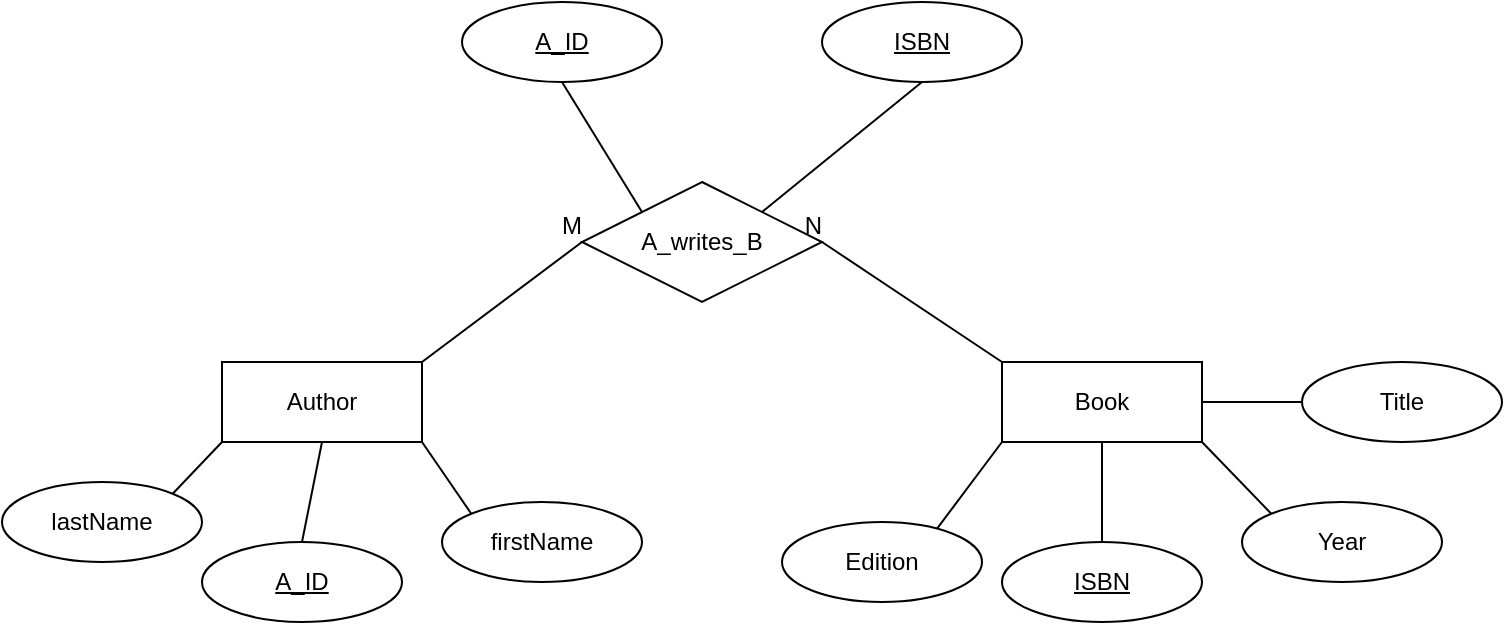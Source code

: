 <mxfile version="13.7.9" type="device"><diagram id="5EjuNU_81dyW2nhaTUcR" name="Page-1"><mxGraphModel dx="780" dy="1213" grid="1" gridSize="10" guides="1" tooltips="1" connect="1" arrows="1" fold="1" page="1" pageScale="1" pageWidth="1600" pageHeight="900" math="0" shadow="0"><root><mxCell id="0"/><mxCell id="1" parent="0"/><mxCell id="aOm7z5Y-04Ah_UuFSWLD-2" value="Book" style="whiteSpace=wrap;html=1;align=center;" vertex="1" parent="1"><mxGeometry x="520" y="400" width="100" height="40" as="geometry"/></mxCell><mxCell id="aOm7z5Y-04Ah_UuFSWLD-3" value="Author" style="whiteSpace=wrap;html=1;align=center;" vertex="1" parent="1"><mxGeometry x="130" y="400" width="100" height="40" as="geometry"/></mxCell><mxCell id="aOm7z5Y-04Ah_UuFSWLD-4" value="A_ID" style="ellipse;whiteSpace=wrap;html=1;align=center;fontStyle=4;" vertex="1" parent="1"><mxGeometry x="250" y="220" width="100" height="40" as="geometry"/></mxCell><mxCell id="aOm7z5Y-04Ah_UuFSWLD-5" value="A_ID" style="ellipse;whiteSpace=wrap;html=1;align=center;fontStyle=4;" vertex="1" parent="1"><mxGeometry x="120" y="490" width="100" height="40" as="geometry"/></mxCell><mxCell id="aOm7z5Y-04Ah_UuFSWLD-6" value="ISBN" style="ellipse;whiteSpace=wrap;html=1;align=center;fontStyle=4;" vertex="1" parent="1"><mxGeometry x="520" y="490" width="100" height="40" as="geometry"/></mxCell><mxCell id="aOm7z5Y-04Ah_UuFSWLD-7" value="" style="endArrow=none;html=1;rounded=0;entryX=0.5;entryY=1;entryDx=0;entryDy=0;exitX=0.5;exitY=0;exitDx=0;exitDy=0;" edge="1" parent="1" source="aOm7z5Y-04Ah_UuFSWLD-5" target="aOm7z5Y-04Ah_UuFSWLD-3"><mxGeometry relative="1" as="geometry"><mxPoint x="320" y="620" as="sourcePoint"/><mxPoint x="480" y="620" as="targetPoint"/></mxGeometry></mxCell><mxCell id="aOm7z5Y-04Ah_UuFSWLD-8" value="" style="endArrow=none;html=1;rounded=0;exitX=0.5;exitY=1;exitDx=0;exitDy=0;entryX=0.5;entryY=0;entryDx=0;entryDy=0;" edge="1" parent="1" source="aOm7z5Y-04Ah_UuFSWLD-2" target="aOm7z5Y-04Ah_UuFSWLD-6"><mxGeometry relative="1" as="geometry"><mxPoint x="320" y="620" as="sourcePoint"/><mxPoint x="480" y="620" as="targetPoint"/></mxGeometry></mxCell><mxCell id="aOm7z5Y-04Ah_UuFSWLD-9" value="A_writes_B" style="shape=rhombus;perimeter=rhombusPerimeter;whiteSpace=wrap;html=1;align=center;" vertex="1" parent="1"><mxGeometry x="310" y="310" width="120" height="60" as="geometry"/></mxCell><mxCell id="aOm7z5Y-04Ah_UuFSWLD-10" value="ISBN" style="ellipse;whiteSpace=wrap;html=1;align=center;fontStyle=4;" vertex="1" parent="1"><mxGeometry x="430" y="220" width="100" height="40" as="geometry"/></mxCell><mxCell id="aOm7z5Y-04Ah_UuFSWLD-11" value="" style="endArrow=none;html=1;rounded=0;entryX=0.5;entryY=1;entryDx=0;entryDy=0;exitX=0;exitY=0;exitDx=0;exitDy=0;" edge="1" parent="1" source="aOm7z5Y-04Ah_UuFSWLD-9" target="aOm7z5Y-04Ah_UuFSWLD-4"><mxGeometry relative="1" as="geometry"><mxPoint x="320" y="620" as="sourcePoint"/><mxPoint x="480" y="620" as="targetPoint"/></mxGeometry></mxCell><mxCell id="aOm7z5Y-04Ah_UuFSWLD-12" value="" style="endArrow=none;html=1;rounded=0;entryX=0.5;entryY=1;entryDx=0;entryDy=0;exitX=1;exitY=0;exitDx=0;exitDy=0;" edge="1" parent="1" source="aOm7z5Y-04Ah_UuFSWLD-9" target="aOm7z5Y-04Ah_UuFSWLD-10"><mxGeometry relative="1" as="geometry"><mxPoint x="350" y="335" as="sourcePoint"/><mxPoint x="310" y="270" as="targetPoint"/></mxGeometry></mxCell><mxCell id="aOm7z5Y-04Ah_UuFSWLD-13" value="" style="endArrow=none;html=1;rounded=0;exitX=1;exitY=0;exitDx=0;exitDy=0;entryX=0;entryY=0.5;entryDx=0;entryDy=0;" edge="1" parent="1" source="aOm7z5Y-04Ah_UuFSWLD-3" target="aOm7z5Y-04Ah_UuFSWLD-9"><mxGeometry relative="1" as="geometry"><mxPoint x="320" y="620" as="sourcePoint"/><mxPoint x="480" y="620" as="targetPoint"/></mxGeometry></mxCell><mxCell id="aOm7z5Y-04Ah_UuFSWLD-14" value="M" style="resizable=0;html=1;align=right;verticalAlign=bottom;" connectable="0" vertex="1" parent="aOm7z5Y-04Ah_UuFSWLD-13"><mxGeometry x="1" relative="1" as="geometry"/></mxCell><mxCell id="aOm7z5Y-04Ah_UuFSWLD-15" value="" style="endArrow=none;html=1;rounded=0;entryX=1;entryY=0.5;entryDx=0;entryDy=0;exitX=0;exitY=0;exitDx=0;exitDy=0;" edge="1" parent="1" source="aOm7z5Y-04Ah_UuFSWLD-2" target="aOm7z5Y-04Ah_UuFSWLD-9"><mxGeometry relative="1" as="geometry"><mxPoint x="320" y="620" as="sourcePoint"/><mxPoint x="480" y="620" as="targetPoint"/></mxGeometry></mxCell><mxCell id="aOm7z5Y-04Ah_UuFSWLD-16" value="N" style="resizable=0;html=1;align=right;verticalAlign=bottom;" connectable="0" vertex="1" parent="aOm7z5Y-04Ah_UuFSWLD-15"><mxGeometry x="1" relative="1" as="geometry"/></mxCell><mxCell id="aOm7z5Y-04Ah_UuFSWLD-17" value="firstName" style="ellipse;whiteSpace=wrap;html=1;align=center;" vertex="1" parent="1"><mxGeometry x="240" y="470" width="100" height="40" as="geometry"/></mxCell><mxCell id="aOm7z5Y-04Ah_UuFSWLD-18" value="lastName" style="ellipse;whiteSpace=wrap;html=1;align=center;" vertex="1" parent="1"><mxGeometry x="20" y="460" width="100" height="40" as="geometry"/></mxCell><mxCell id="aOm7z5Y-04Ah_UuFSWLD-19" value="Year" style="ellipse;whiteSpace=wrap;html=1;align=center;" vertex="1" parent="1"><mxGeometry x="640" y="470" width="100" height="40" as="geometry"/></mxCell><mxCell id="aOm7z5Y-04Ah_UuFSWLD-20" value="Title" style="ellipse;whiteSpace=wrap;html=1;align=center;" vertex="1" parent="1"><mxGeometry x="670" y="400" width="100" height="40" as="geometry"/></mxCell><mxCell id="aOm7z5Y-04Ah_UuFSWLD-21" value="" style="endArrow=none;html=1;rounded=0;exitX=1;exitY=0.5;exitDx=0;exitDy=0;entryX=0;entryY=0.5;entryDx=0;entryDy=0;" edge="1" parent="1" source="aOm7z5Y-04Ah_UuFSWLD-2" target="aOm7z5Y-04Ah_UuFSWLD-20"><mxGeometry relative="1" as="geometry"><mxPoint x="580" y="450" as="sourcePoint"/><mxPoint x="580" y="500" as="targetPoint"/></mxGeometry></mxCell><mxCell id="aOm7z5Y-04Ah_UuFSWLD-22" value="" style="endArrow=none;html=1;rounded=0;exitX=1;exitY=1;exitDx=0;exitDy=0;entryX=0;entryY=0;entryDx=0;entryDy=0;" edge="1" parent="1" source="aOm7z5Y-04Ah_UuFSWLD-2" target="aOm7z5Y-04Ah_UuFSWLD-19"><mxGeometry relative="1" as="geometry"><mxPoint x="590" y="460" as="sourcePoint"/><mxPoint x="590" y="510" as="targetPoint"/></mxGeometry></mxCell><mxCell id="aOm7z5Y-04Ah_UuFSWLD-24" value="" style="endArrow=none;html=1;rounded=0;entryX=0;entryY=1;entryDx=0;entryDy=0;exitX=1;exitY=0;exitDx=0;exitDy=0;" edge="1" parent="1" source="aOm7z5Y-04Ah_UuFSWLD-18" target="aOm7z5Y-04Ah_UuFSWLD-3"><mxGeometry relative="1" as="geometry"><mxPoint x="180" y="500" as="sourcePoint"/><mxPoint x="190" y="450" as="targetPoint"/></mxGeometry></mxCell><mxCell id="aOm7z5Y-04Ah_UuFSWLD-25" value="" style="endArrow=none;html=1;rounded=0;entryX=1;entryY=1;entryDx=0;entryDy=0;exitX=0;exitY=0;exitDx=0;exitDy=0;" edge="1" parent="1" source="aOm7z5Y-04Ah_UuFSWLD-17" target="aOm7z5Y-04Ah_UuFSWLD-3"><mxGeometry relative="1" as="geometry"><mxPoint x="190" y="510" as="sourcePoint"/><mxPoint x="200" y="460" as="targetPoint"/></mxGeometry></mxCell><mxCell id="aOm7z5Y-04Ah_UuFSWLD-26" value="" style="endArrow=none;html=1;rounded=0;entryX=0;entryY=1;entryDx=0;entryDy=0;exitX=0.5;exitY=1;exitDx=0;exitDy=0;" edge="1" parent="1" source="aOm7z5Y-04Ah_UuFSWLD-27" target="aOm7z5Y-04Ah_UuFSWLD-2"><mxGeometry relative="1" as="geometry"><mxPoint x="640" y="350" as="sourcePoint"/><mxPoint x="210" y="470" as="targetPoint"/></mxGeometry></mxCell><mxCell id="aOm7z5Y-04Ah_UuFSWLD-27" value="Edition" style="ellipse;whiteSpace=wrap;html=1;align=center;" vertex="1" parent="1"><mxGeometry x="410" y="480" width="100" height="40" as="geometry"/></mxCell></root></mxGraphModel></diagram></mxfile>